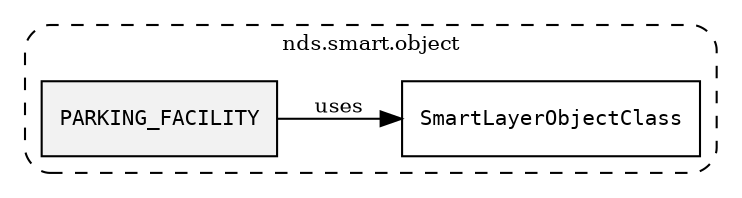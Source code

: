/**
 * This dot file creates symbol collaboration diagram for PARKING_FACILITY.
 */
digraph ZSERIO
{
    node [shape=box, fontsize=10];
    rankdir="LR";
    fontsize=10;
    tooltip="PARKING_FACILITY collaboration diagram";

    subgraph "cluster_nds.smart.object"
    {
        style="dashed, rounded";
        label="nds.smart.object";
        tooltip="Package nds.smart.object";
        href="../../../content/packages/nds.smart.object.html#Package-nds-smart-object";
        target="_parent";

        "PARKING_FACILITY" [style="filled", fillcolor="#0000000D", target="_parent", label=<<font face="monospace"><table align="center" border="0" cellspacing="0" cellpadding="0"><tr><td href="../../../content/packages/nds.smart.object.html#Constant-PARKING_FACILITY" title="Constant defined in nds.smart.object">PARKING_FACILITY</td></tr></table></font>>];
        "SmartLayerObjectClass" [target="_parent", label=<<font face="monospace"><table align="center" border="0" cellspacing="0" cellpadding="0"><tr><td href="../../../content/packages/nds.smart.object.html#Subtype-SmartLayerObjectClass" title="Subtype defined in nds.smart.object">SmartLayerObjectClass</td></tr></table></font>>];
    }

    "PARKING_FACILITY" -> "SmartLayerObjectClass" [label="uses", fontsize=10];
}
